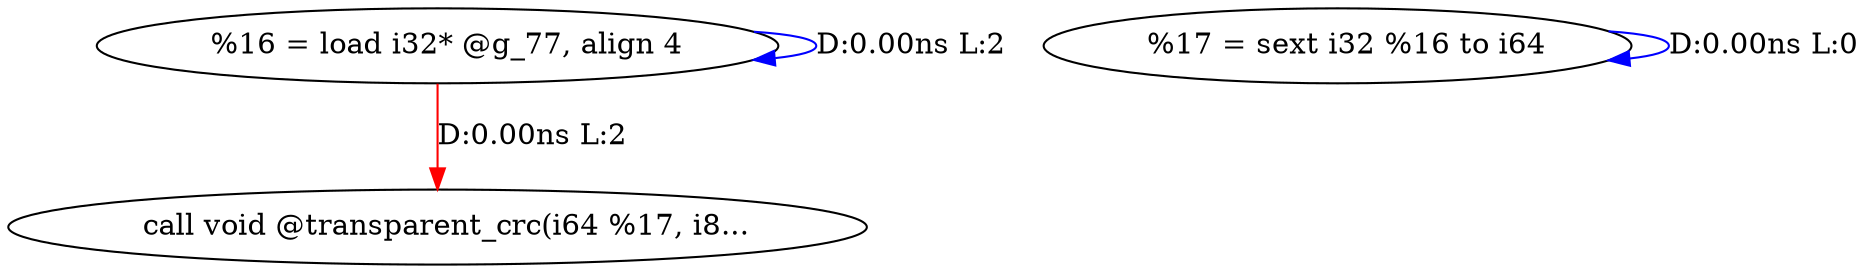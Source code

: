 digraph {
Node0x2baf380[label="  %16 = load i32* @g_77, align 4"];
Node0x2baf380 -> Node0x2baf380[label="D:0.00ns L:2",color=blue];
Node0x2baf540[label="  call void @transparent_crc(i64 %17, i8..."];
Node0x2baf380 -> Node0x2baf540[label="D:0.00ns L:2",color=red];
Node0x2baf460[label="  %17 = sext i32 %16 to i64"];
Node0x2baf460 -> Node0x2baf460[label="D:0.00ns L:0",color=blue];
}
